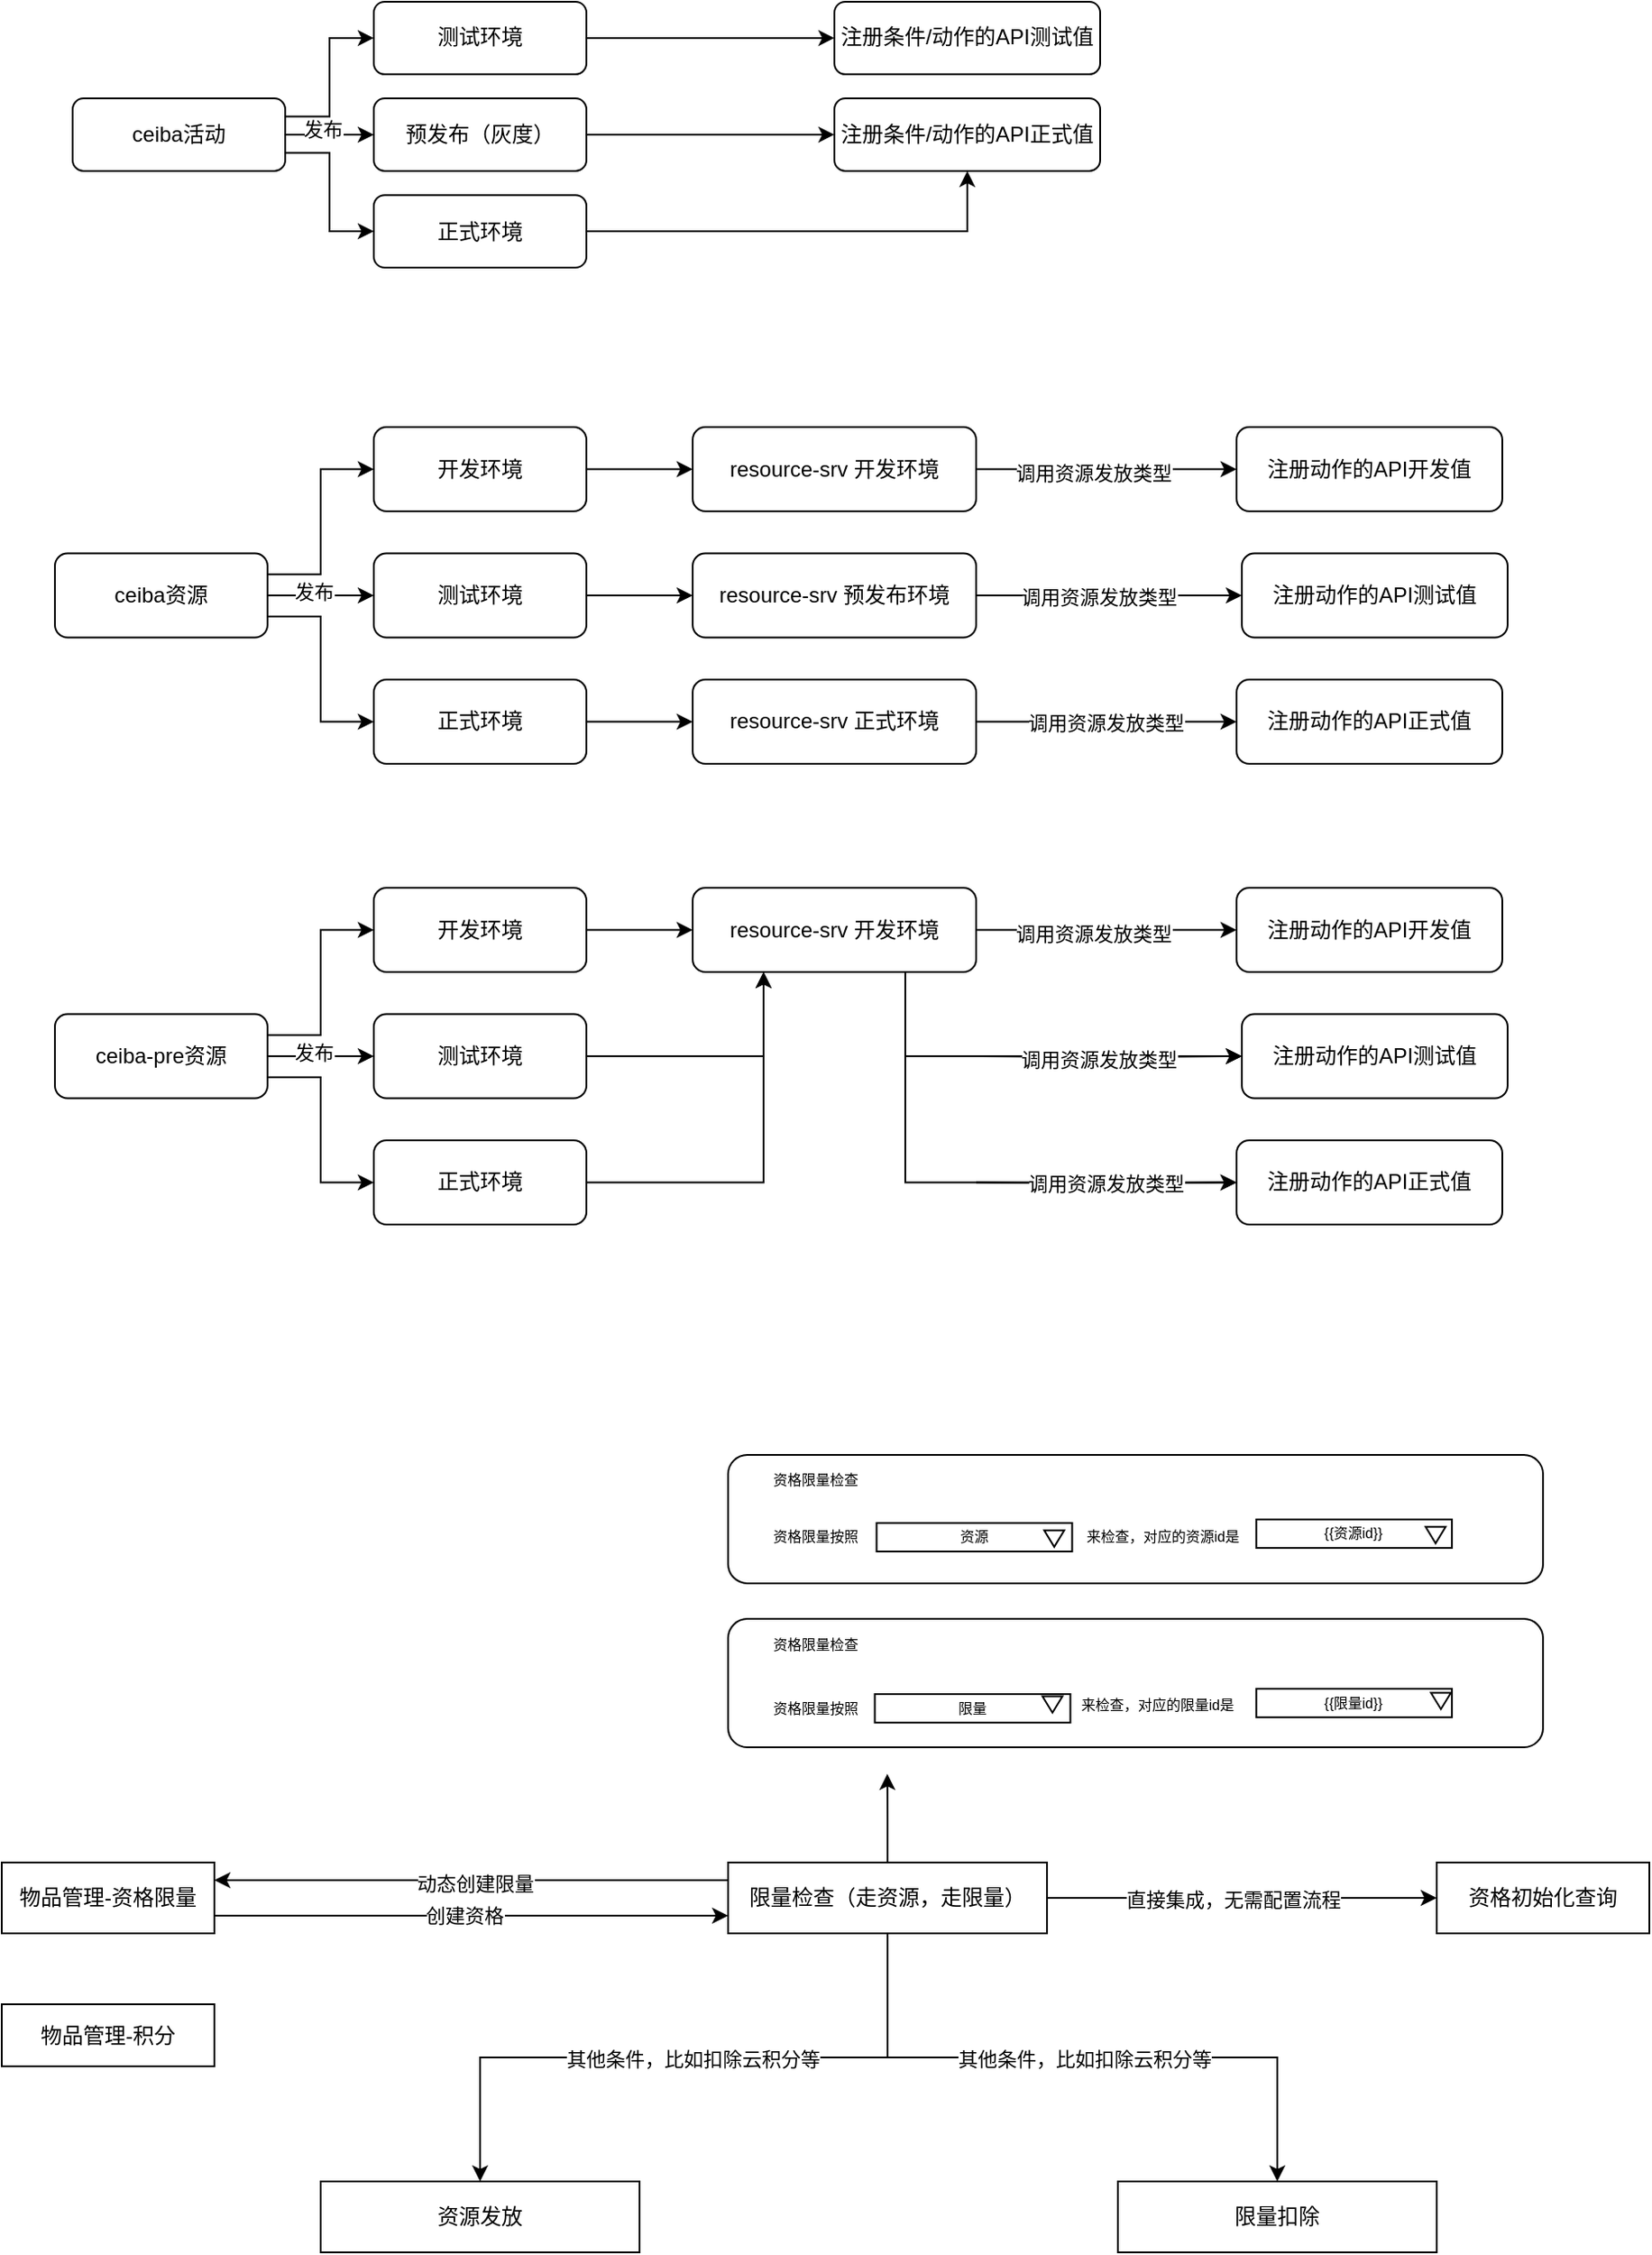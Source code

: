 <mxfile version="24.2.1" type="github">
  <diagram name="Page-1" id="-2MPfPXkSiiVKLxUfJAF">
    <mxGraphModel dx="1242" dy="786" grid="1" gridSize="10" guides="1" tooltips="1" connect="1" arrows="1" fold="1" page="1" pageScale="1" pageWidth="827" pageHeight="1169" math="0" shadow="0">
      <root>
        <mxCell id="0" />
        <mxCell id="1" parent="0" />
        <mxCell id="w0ZLAHAjlqKFtDmCD01x-73" value="" style="group" parent="1" vertex="1" connectable="0">
          <mxGeometry x="160" y="720" width="820" height="190" as="geometry" />
        </mxCell>
        <mxCell id="w0ZLAHAjlqKFtDmCD01x-19" style="edgeStyle=orthogonalEdgeStyle;rounded=0;orthogonalLoop=1;jettySize=auto;html=1;exitX=1;exitY=0.5;exitDx=0;exitDy=0;entryX=0;entryY=0.5;entryDx=0;entryDy=0;" parent="w0ZLAHAjlqKFtDmCD01x-73" source="w0ZLAHAjlqKFtDmCD01x-9" target="w0ZLAHAjlqKFtDmCD01x-11" edge="1">
          <mxGeometry relative="1" as="geometry" />
        </mxCell>
        <mxCell id="w0ZLAHAjlqKFtDmCD01x-20" value="发布" style="edgeLabel;html=1;align=center;verticalAlign=middle;resizable=0;points=[];" parent="w0ZLAHAjlqKFtDmCD01x-19" vertex="1" connectable="0">
          <mxGeometry x="-0.144" y="2" relative="1" as="geometry">
            <mxPoint as="offset" />
          </mxGeometry>
        </mxCell>
        <mxCell id="w0ZLAHAjlqKFtDmCD01x-25" style="edgeStyle=orthogonalEdgeStyle;rounded=0;orthogonalLoop=1;jettySize=auto;html=1;exitX=1;exitY=0.25;exitDx=0;exitDy=0;entryX=0;entryY=0.5;entryDx=0;entryDy=0;" parent="w0ZLAHAjlqKFtDmCD01x-73" source="w0ZLAHAjlqKFtDmCD01x-9" target="w0ZLAHAjlqKFtDmCD01x-10" edge="1">
          <mxGeometry relative="1" as="geometry" />
        </mxCell>
        <mxCell id="w0ZLAHAjlqKFtDmCD01x-26" style="edgeStyle=orthogonalEdgeStyle;rounded=0;orthogonalLoop=1;jettySize=auto;html=1;exitX=1;exitY=0.75;exitDx=0;exitDy=0;entryX=0;entryY=0.5;entryDx=0;entryDy=0;" parent="w0ZLAHAjlqKFtDmCD01x-73" source="w0ZLAHAjlqKFtDmCD01x-9" target="w0ZLAHAjlqKFtDmCD01x-12" edge="1">
          <mxGeometry relative="1" as="geometry" />
        </mxCell>
        <mxCell id="w0ZLAHAjlqKFtDmCD01x-9" value="ceiba资源" style="rounded=1;whiteSpace=wrap;html=1;" parent="w0ZLAHAjlqKFtDmCD01x-73" vertex="1">
          <mxGeometry y="71.25" width="120" height="47.5" as="geometry" />
        </mxCell>
        <mxCell id="w0ZLAHAjlqKFtDmCD01x-27" style="edgeStyle=orthogonalEdgeStyle;rounded=0;orthogonalLoop=1;jettySize=auto;html=1;exitX=1;exitY=0.5;exitDx=0;exitDy=0;" parent="w0ZLAHAjlqKFtDmCD01x-73" source="w0ZLAHAjlqKFtDmCD01x-10" target="w0ZLAHAjlqKFtDmCD01x-13" edge="1">
          <mxGeometry relative="1" as="geometry" />
        </mxCell>
        <mxCell id="w0ZLAHAjlqKFtDmCD01x-10" value="开发环境" style="rounded=1;whiteSpace=wrap;html=1;" parent="w0ZLAHAjlqKFtDmCD01x-73" vertex="1">
          <mxGeometry x="180" width="120" height="47.5" as="geometry" />
        </mxCell>
        <mxCell id="w0ZLAHAjlqKFtDmCD01x-28" style="edgeStyle=orthogonalEdgeStyle;rounded=0;orthogonalLoop=1;jettySize=auto;html=1;exitX=1;exitY=0.5;exitDx=0;exitDy=0;entryX=0;entryY=0.5;entryDx=0;entryDy=0;" parent="w0ZLAHAjlqKFtDmCD01x-73" source="w0ZLAHAjlqKFtDmCD01x-11" target="w0ZLAHAjlqKFtDmCD01x-14" edge="1">
          <mxGeometry relative="1" as="geometry" />
        </mxCell>
        <mxCell id="w0ZLAHAjlqKFtDmCD01x-11" value="测试环境" style="rounded=1;whiteSpace=wrap;html=1;" parent="w0ZLAHAjlqKFtDmCD01x-73" vertex="1">
          <mxGeometry x="180" y="71.25" width="120" height="47.5" as="geometry" />
        </mxCell>
        <mxCell id="w0ZLAHAjlqKFtDmCD01x-29" style="edgeStyle=orthogonalEdgeStyle;rounded=0;orthogonalLoop=1;jettySize=auto;html=1;exitX=1;exitY=0.5;exitDx=0;exitDy=0;" parent="w0ZLAHAjlqKFtDmCD01x-73" source="w0ZLAHAjlqKFtDmCD01x-12" target="w0ZLAHAjlqKFtDmCD01x-15" edge="1">
          <mxGeometry relative="1" as="geometry" />
        </mxCell>
        <mxCell id="w0ZLAHAjlqKFtDmCD01x-12" value="正式环境" style="rounded=1;whiteSpace=wrap;html=1;" parent="w0ZLAHAjlqKFtDmCD01x-73" vertex="1">
          <mxGeometry x="180" y="142.5" width="120" height="47.5" as="geometry" />
        </mxCell>
        <mxCell id="w0ZLAHAjlqKFtDmCD01x-30" style="edgeStyle=orthogonalEdgeStyle;rounded=0;orthogonalLoop=1;jettySize=auto;html=1;exitX=1;exitY=0.5;exitDx=0;exitDy=0;" parent="w0ZLAHAjlqKFtDmCD01x-73" source="w0ZLAHAjlqKFtDmCD01x-13" target="w0ZLAHAjlqKFtDmCD01x-16" edge="1">
          <mxGeometry relative="1" as="geometry" />
        </mxCell>
        <mxCell id="w0ZLAHAjlqKFtDmCD01x-33" value="调用资源发放类型" style="edgeLabel;html=1;align=center;verticalAlign=middle;resizable=0;points=[];" parent="w0ZLAHAjlqKFtDmCD01x-30" vertex="1" connectable="0">
          <mxGeometry x="-0.111" y="-2" relative="1" as="geometry">
            <mxPoint as="offset" />
          </mxGeometry>
        </mxCell>
        <mxCell id="w0ZLAHAjlqKFtDmCD01x-13" value="resource-srv 开发环境" style="rounded=1;whiteSpace=wrap;html=1;" parent="w0ZLAHAjlqKFtDmCD01x-73" vertex="1">
          <mxGeometry x="360" width="160" height="47.5" as="geometry" />
        </mxCell>
        <mxCell id="w0ZLAHAjlqKFtDmCD01x-31" style="edgeStyle=orthogonalEdgeStyle;rounded=0;orthogonalLoop=1;jettySize=auto;html=1;exitX=1;exitY=0.5;exitDx=0;exitDy=0;entryX=0;entryY=0.5;entryDx=0;entryDy=0;" parent="w0ZLAHAjlqKFtDmCD01x-73" source="w0ZLAHAjlqKFtDmCD01x-14" target="w0ZLAHAjlqKFtDmCD01x-17" edge="1">
          <mxGeometry relative="1" as="geometry" />
        </mxCell>
        <mxCell id="w0ZLAHAjlqKFtDmCD01x-34" value="&lt;span style=&quot;color: rgba(0, 0, 0, 0); font-family: monospace; font-size: 0px; text-align: start; background-color: rgb(251, 251, 251);&quot;&gt;%3CmxGraphModel%3E%3Croot%3E%3CmxCell%20id%3D%220%22%2F%3E%3CmxCell%20id%3D%221%22%20parent%3D%220%22%2F%3E%3CmxCell%20id%3D%222%22%20value%3D%22%E8%B0%83%E7%94%A8%E8%B5%84%E6%BA%90%E5%8F%91%E6%94%BE%E7%B1%BB%E5%9E%8B%22%20style%3D%22edgeLabel%3Bhtml%3D1%3Balign%3Dcenter%3BverticalAlign%3Dmiddle%3Bresizable%3D0%3Bpoints%3D%5B%5D%3B%22%20vertex%3D%221%22%20connectable%3D%220%22%20parent%3D%221%22%3E%3CmxGeometry%20x%3D%22745%22%20y%3D%22742%22%20as%3D%22geometry%22%2F%3E%3C%2FmxCell%3E%3C%2Froot%3E%3C%2FmxGraphModel%3E&lt;/span&gt;" style="edgeLabel;html=1;align=center;verticalAlign=middle;resizable=0;points=[];" parent="w0ZLAHAjlqKFtDmCD01x-31" vertex="1" connectable="0">
          <mxGeometry x="-0.164" y="-1" relative="1" as="geometry">
            <mxPoint as="offset" />
          </mxGeometry>
        </mxCell>
        <mxCell id="w0ZLAHAjlqKFtDmCD01x-36" value="&lt;span style=&quot;color: rgba(0, 0, 0, 0); font-family: monospace; font-size: 0px; text-align: start; background-color: rgb(251, 251, 251);&quot;&gt;%3CmxGraphModel%3E%3Croot%3E%3CmxCell%20id%3D%220%22%2F%3E%3CmxCell%20id%3D%221%22%20parent%3D%220%22%2F%3E%3CmxCell%20id%3D%222%22%20value%3D%22%E8%B0%83%E7%94%A8%E8%B5%84%E6%BA%90%E5%8F%91%E6%94%BE%E7%B1%BB%E5%9E%8B%22%20style%3D%22edgeLabel%3Bhtml%3D1%3Balign%3Dcenter%3BverticalAlign%3Dmiddle%3Bresizable%3D0%3Bpoints%3D%5B%5D%3B%22%20vertex%3D%221%22%20connectable%3D%220%22%20parent%3D%221%22%3E%3CmxGeometry%20x%3D%22745%22%20y%3D%22742%22%20as%3D%22geometry%22%2F%3E%3C%2FmxCell%3E%3C%2Froot%3E%3C%2FmxGraphModel%3E&lt;/span&gt;" style="edgeLabel;html=1;align=center;verticalAlign=middle;resizable=0;points=[];" parent="w0ZLAHAjlqKFtDmCD01x-31" vertex="1" connectable="0">
          <mxGeometry x="-0.111" y="2" relative="1" as="geometry">
            <mxPoint as="offset" />
          </mxGeometry>
        </mxCell>
        <mxCell id="w0ZLAHAjlqKFtDmCD01x-37" value="调用资源发放类型" style="edgeLabel;html=1;align=center;verticalAlign=middle;resizable=0;points=[];" parent="w0ZLAHAjlqKFtDmCD01x-31" vertex="1" connectable="0">
          <mxGeometry x="-0.084" y="-1" relative="1" as="geometry">
            <mxPoint as="offset" />
          </mxGeometry>
        </mxCell>
        <mxCell id="w0ZLAHAjlqKFtDmCD01x-14" value="resource-srv 预发布环境" style="rounded=1;whiteSpace=wrap;html=1;" parent="w0ZLAHAjlqKFtDmCD01x-73" vertex="1">
          <mxGeometry x="360" y="71.25" width="160" height="47.5" as="geometry" />
        </mxCell>
        <mxCell id="w0ZLAHAjlqKFtDmCD01x-32" style="edgeStyle=orthogonalEdgeStyle;rounded=0;orthogonalLoop=1;jettySize=auto;html=1;exitX=1;exitY=0.5;exitDx=0;exitDy=0;" parent="w0ZLAHAjlqKFtDmCD01x-73" source="w0ZLAHAjlqKFtDmCD01x-15" target="w0ZLAHAjlqKFtDmCD01x-18" edge="1">
          <mxGeometry relative="1" as="geometry" />
        </mxCell>
        <mxCell id="w0ZLAHAjlqKFtDmCD01x-38" value="调用资源发放类型" style="edgeLabel;html=1;align=center;verticalAlign=middle;resizable=0;points=[];" parent="w0ZLAHAjlqKFtDmCD01x-32" vertex="1" connectable="0">
          <mxGeometry x="-0.011" relative="1" as="geometry">
            <mxPoint as="offset" />
          </mxGeometry>
        </mxCell>
        <mxCell id="w0ZLAHAjlqKFtDmCD01x-15" value="resource-srv 正式环境" style="rounded=1;whiteSpace=wrap;html=1;" parent="w0ZLAHAjlqKFtDmCD01x-73" vertex="1">
          <mxGeometry x="360" y="142.5" width="160" height="47.5" as="geometry" />
        </mxCell>
        <mxCell id="w0ZLAHAjlqKFtDmCD01x-16" value="注册动作的API开发值" style="rounded=1;whiteSpace=wrap;html=1;" parent="w0ZLAHAjlqKFtDmCD01x-73" vertex="1">
          <mxGeometry x="667" width="150" height="47.5" as="geometry" />
        </mxCell>
        <mxCell id="w0ZLAHAjlqKFtDmCD01x-17" value="注册动作的API测试值" style="rounded=1;whiteSpace=wrap;html=1;" parent="w0ZLAHAjlqKFtDmCD01x-73" vertex="1">
          <mxGeometry x="670" y="71.25" width="150" height="47.5" as="geometry" />
        </mxCell>
        <mxCell id="w0ZLAHAjlqKFtDmCD01x-18" value="注册动作的API正式值" style="rounded=1;whiteSpace=wrap;html=1;" parent="w0ZLAHAjlqKFtDmCD01x-73" vertex="1">
          <mxGeometry x="667" y="142.5" width="150" height="47.5" as="geometry" />
        </mxCell>
        <mxCell id="w0ZLAHAjlqKFtDmCD01x-74" value="" style="group" parent="1" vertex="1" connectable="0">
          <mxGeometry x="160" y="980" width="820" height="190" as="geometry" />
        </mxCell>
        <mxCell id="w0ZLAHAjlqKFtDmCD01x-42" style="edgeStyle=orthogonalEdgeStyle;rounded=0;orthogonalLoop=1;jettySize=auto;html=1;exitX=1;exitY=0.5;exitDx=0;exitDy=0;entryX=0;entryY=0.5;entryDx=0;entryDy=0;" parent="w0ZLAHAjlqKFtDmCD01x-74" source="w0ZLAHAjlqKFtDmCD01x-46" target="w0ZLAHAjlqKFtDmCD01x-50" edge="1">
          <mxGeometry relative="1" as="geometry" />
        </mxCell>
        <mxCell id="w0ZLAHAjlqKFtDmCD01x-43" value="发布" style="edgeLabel;html=1;align=center;verticalAlign=middle;resizable=0;points=[];" parent="w0ZLAHAjlqKFtDmCD01x-42" vertex="1" connectable="0">
          <mxGeometry x="-0.144" y="2" relative="1" as="geometry">
            <mxPoint as="offset" />
          </mxGeometry>
        </mxCell>
        <mxCell id="w0ZLAHAjlqKFtDmCD01x-44" style="edgeStyle=orthogonalEdgeStyle;rounded=0;orthogonalLoop=1;jettySize=auto;html=1;exitX=1;exitY=0.25;exitDx=0;exitDy=0;entryX=0;entryY=0.5;entryDx=0;entryDy=0;" parent="w0ZLAHAjlqKFtDmCD01x-74" source="w0ZLAHAjlqKFtDmCD01x-46" target="w0ZLAHAjlqKFtDmCD01x-48" edge="1">
          <mxGeometry relative="1" as="geometry" />
        </mxCell>
        <mxCell id="w0ZLAHAjlqKFtDmCD01x-45" style="edgeStyle=orthogonalEdgeStyle;rounded=0;orthogonalLoop=1;jettySize=auto;html=1;exitX=1;exitY=0.75;exitDx=0;exitDy=0;entryX=0;entryY=0.5;entryDx=0;entryDy=0;" parent="w0ZLAHAjlqKFtDmCD01x-74" source="w0ZLAHAjlqKFtDmCD01x-46" target="w0ZLAHAjlqKFtDmCD01x-52" edge="1">
          <mxGeometry relative="1" as="geometry" />
        </mxCell>
        <mxCell id="w0ZLAHAjlqKFtDmCD01x-46" value="ceiba-pre资源" style="rounded=1;whiteSpace=wrap;html=1;" parent="w0ZLAHAjlqKFtDmCD01x-74" vertex="1">
          <mxGeometry y="71.25" width="120" height="47.5" as="geometry" />
        </mxCell>
        <mxCell id="w0ZLAHAjlqKFtDmCD01x-47" style="edgeStyle=orthogonalEdgeStyle;rounded=0;orthogonalLoop=1;jettySize=auto;html=1;exitX=1;exitY=0.5;exitDx=0;exitDy=0;" parent="w0ZLAHAjlqKFtDmCD01x-74" source="w0ZLAHAjlqKFtDmCD01x-48" target="w0ZLAHAjlqKFtDmCD01x-55" edge="1">
          <mxGeometry relative="1" as="geometry" />
        </mxCell>
        <mxCell id="w0ZLAHAjlqKFtDmCD01x-48" value="开发环境" style="rounded=1;whiteSpace=wrap;html=1;" parent="w0ZLAHAjlqKFtDmCD01x-74" vertex="1">
          <mxGeometry x="180" width="120" height="47.5" as="geometry" />
        </mxCell>
        <mxCell id="w0ZLAHAjlqKFtDmCD01x-68" style="edgeStyle=orthogonalEdgeStyle;rounded=0;orthogonalLoop=1;jettySize=auto;html=1;exitX=1;exitY=0.5;exitDx=0;exitDy=0;entryX=0.25;entryY=1;entryDx=0;entryDy=0;" parent="w0ZLAHAjlqKFtDmCD01x-74" source="w0ZLAHAjlqKFtDmCD01x-50" target="w0ZLAHAjlqKFtDmCD01x-55" edge="1">
          <mxGeometry relative="1" as="geometry" />
        </mxCell>
        <mxCell id="w0ZLAHAjlqKFtDmCD01x-50" value="测试环境" style="rounded=1;whiteSpace=wrap;html=1;" parent="w0ZLAHAjlqKFtDmCD01x-74" vertex="1">
          <mxGeometry x="180" y="71.25" width="120" height="47.5" as="geometry" />
        </mxCell>
        <mxCell id="w0ZLAHAjlqKFtDmCD01x-69" style="edgeStyle=orthogonalEdgeStyle;rounded=0;orthogonalLoop=1;jettySize=auto;html=1;exitX=1;exitY=0.5;exitDx=0;exitDy=0;entryX=0.25;entryY=1;entryDx=0;entryDy=0;" parent="w0ZLAHAjlqKFtDmCD01x-74" source="w0ZLAHAjlqKFtDmCD01x-52" target="w0ZLAHAjlqKFtDmCD01x-55" edge="1">
          <mxGeometry relative="1" as="geometry" />
        </mxCell>
        <mxCell id="w0ZLAHAjlqKFtDmCD01x-52" value="正式环境" style="rounded=1;whiteSpace=wrap;html=1;" parent="w0ZLAHAjlqKFtDmCD01x-74" vertex="1">
          <mxGeometry x="180" y="142.5" width="120" height="47.5" as="geometry" />
        </mxCell>
        <mxCell id="w0ZLAHAjlqKFtDmCD01x-53" style="edgeStyle=orthogonalEdgeStyle;rounded=0;orthogonalLoop=1;jettySize=auto;html=1;exitX=1;exitY=0.5;exitDx=0;exitDy=0;" parent="w0ZLAHAjlqKFtDmCD01x-74" source="w0ZLAHAjlqKFtDmCD01x-55" target="w0ZLAHAjlqKFtDmCD01x-64" edge="1">
          <mxGeometry relative="1" as="geometry" />
        </mxCell>
        <mxCell id="w0ZLAHAjlqKFtDmCD01x-54" value="调用资源发放类型" style="edgeLabel;html=1;align=center;verticalAlign=middle;resizable=0;points=[];" parent="w0ZLAHAjlqKFtDmCD01x-53" vertex="1" connectable="0">
          <mxGeometry x="-0.111" y="-2" relative="1" as="geometry">
            <mxPoint as="offset" />
          </mxGeometry>
        </mxCell>
        <mxCell id="w0ZLAHAjlqKFtDmCD01x-71" style="edgeStyle=orthogonalEdgeStyle;rounded=0;orthogonalLoop=1;jettySize=auto;html=1;exitX=0.75;exitY=1;exitDx=0;exitDy=0;entryX=0;entryY=0.5;entryDx=0;entryDy=0;" parent="w0ZLAHAjlqKFtDmCD01x-74" source="w0ZLAHAjlqKFtDmCD01x-55" target="w0ZLAHAjlqKFtDmCD01x-65" edge="1">
          <mxGeometry relative="1" as="geometry" />
        </mxCell>
        <mxCell id="w0ZLAHAjlqKFtDmCD01x-72" style="edgeStyle=orthogonalEdgeStyle;rounded=0;orthogonalLoop=1;jettySize=auto;html=1;exitX=0.75;exitY=1;exitDx=0;exitDy=0;entryX=0;entryY=0.5;entryDx=0;entryDy=0;" parent="w0ZLAHAjlqKFtDmCD01x-74" source="w0ZLAHAjlqKFtDmCD01x-55" target="w0ZLAHAjlqKFtDmCD01x-66" edge="1">
          <mxGeometry relative="1" as="geometry" />
        </mxCell>
        <mxCell id="w0ZLAHAjlqKFtDmCD01x-55" value="resource-srv 开发环境" style="rounded=1;whiteSpace=wrap;html=1;" parent="w0ZLAHAjlqKFtDmCD01x-74" vertex="1">
          <mxGeometry x="360" width="160" height="47.5" as="geometry" />
        </mxCell>
        <mxCell id="w0ZLAHAjlqKFtDmCD01x-56" style="edgeStyle=orthogonalEdgeStyle;rounded=0;orthogonalLoop=1;jettySize=auto;html=1;exitX=1;exitY=0.5;exitDx=0;exitDy=0;entryX=0;entryY=0.5;entryDx=0;entryDy=0;" parent="w0ZLAHAjlqKFtDmCD01x-74" target="w0ZLAHAjlqKFtDmCD01x-65" edge="1">
          <mxGeometry relative="1" as="geometry">
            <mxPoint x="520" y="95" as="sourcePoint" />
          </mxGeometry>
        </mxCell>
        <mxCell id="w0ZLAHAjlqKFtDmCD01x-57" value="&lt;span style=&quot;color: rgba(0, 0, 0, 0); font-family: monospace; font-size: 0px; text-align: start; background-color: rgb(251, 251, 251);&quot;&gt;%3CmxGraphModel%3E%3Croot%3E%3CmxCell%20id%3D%220%22%2F%3E%3CmxCell%20id%3D%221%22%20parent%3D%220%22%2F%3E%3CmxCell%20id%3D%222%22%20value%3D%22%E8%B0%83%E7%94%A8%E8%B5%84%E6%BA%90%E5%8F%91%E6%94%BE%E7%B1%BB%E5%9E%8B%22%20style%3D%22edgeLabel%3Bhtml%3D1%3Balign%3Dcenter%3BverticalAlign%3Dmiddle%3Bresizable%3D0%3Bpoints%3D%5B%5D%3B%22%20vertex%3D%221%22%20connectable%3D%220%22%20parent%3D%221%22%3E%3CmxGeometry%20x%3D%22745%22%20y%3D%22742%22%20as%3D%22geometry%22%2F%3E%3C%2FmxCell%3E%3C%2Froot%3E%3C%2FmxGraphModel%3E&lt;/span&gt;" style="edgeLabel;html=1;align=center;verticalAlign=middle;resizable=0;points=[];" parent="w0ZLAHAjlqKFtDmCD01x-56" vertex="1" connectable="0">
          <mxGeometry x="-0.164" y="-1" relative="1" as="geometry">
            <mxPoint as="offset" />
          </mxGeometry>
        </mxCell>
        <mxCell id="w0ZLAHAjlqKFtDmCD01x-58" value="&lt;span style=&quot;color: rgba(0, 0, 0, 0); font-family: monospace; font-size: 0px; text-align: start; background-color: rgb(251, 251, 251);&quot;&gt;%3CmxGraphModel%3E%3Croot%3E%3CmxCell%20id%3D%220%22%2F%3E%3CmxCell%20id%3D%221%22%20parent%3D%220%22%2F%3E%3CmxCell%20id%3D%222%22%20value%3D%22%E8%B0%83%E7%94%A8%E8%B5%84%E6%BA%90%E5%8F%91%E6%94%BE%E7%B1%BB%E5%9E%8B%22%20style%3D%22edgeLabel%3Bhtml%3D1%3Balign%3Dcenter%3BverticalAlign%3Dmiddle%3Bresizable%3D0%3Bpoints%3D%5B%5D%3B%22%20vertex%3D%221%22%20connectable%3D%220%22%20parent%3D%221%22%3E%3CmxGeometry%20x%3D%22745%22%20y%3D%22742%22%20as%3D%22geometry%22%2F%3E%3C%2FmxCell%3E%3C%2Froot%3E%3C%2FmxGraphModel%3E&lt;/span&gt;" style="edgeLabel;html=1;align=center;verticalAlign=middle;resizable=0;points=[];" parent="w0ZLAHAjlqKFtDmCD01x-56" vertex="1" connectable="0">
          <mxGeometry x="-0.111" y="2" relative="1" as="geometry">
            <mxPoint as="offset" />
          </mxGeometry>
        </mxCell>
        <mxCell id="w0ZLAHAjlqKFtDmCD01x-59" value="调用资源发放类型" style="edgeLabel;html=1;align=center;verticalAlign=middle;resizable=0;points=[];" parent="w0ZLAHAjlqKFtDmCD01x-56" vertex="1" connectable="0">
          <mxGeometry x="-0.084" y="-1" relative="1" as="geometry">
            <mxPoint as="offset" />
          </mxGeometry>
        </mxCell>
        <mxCell id="w0ZLAHAjlqKFtDmCD01x-61" style="edgeStyle=orthogonalEdgeStyle;rounded=0;orthogonalLoop=1;jettySize=auto;html=1;exitX=1;exitY=0.5;exitDx=0;exitDy=0;" parent="w0ZLAHAjlqKFtDmCD01x-74" target="w0ZLAHAjlqKFtDmCD01x-66" edge="1">
          <mxGeometry relative="1" as="geometry">
            <mxPoint x="520" y="166.25" as="sourcePoint" />
          </mxGeometry>
        </mxCell>
        <mxCell id="w0ZLAHAjlqKFtDmCD01x-62" value="调用资源发放类型" style="edgeLabel;html=1;align=center;verticalAlign=middle;resizable=0;points=[];" parent="w0ZLAHAjlqKFtDmCD01x-61" vertex="1" connectable="0">
          <mxGeometry x="-0.011" relative="1" as="geometry">
            <mxPoint as="offset" />
          </mxGeometry>
        </mxCell>
        <mxCell id="w0ZLAHAjlqKFtDmCD01x-64" value="注册动作的API开发值" style="rounded=1;whiteSpace=wrap;html=1;" parent="w0ZLAHAjlqKFtDmCD01x-74" vertex="1">
          <mxGeometry x="667" width="150" height="47.5" as="geometry" />
        </mxCell>
        <mxCell id="w0ZLAHAjlqKFtDmCD01x-65" value="注册动作的API测试值" style="rounded=1;whiteSpace=wrap;html=1;" parent="w0ZLAHAjlqKFtDmCD01x-74" vertex="1">
          <mxGeometry x="670" y="71.25" width="150" height="47.5" as="geometry" />
        </mxCell>
        <mxCell id="w0ZLAHAjlqKFtDmCD01x-66" value="注册动作的API正式值" style="rounded=1;whiteSpace=wrap;html=1;" parent="w0ZLAHAjlqKFtDmCD01x-74" vertex="1">
          <mxGeometry x="667" y="142.5" width="150" height="47.5" as="geometry" />
        </mxCell>
        <mxCell id="w0ZLAHAjlqKFtDmCD01x-75" value="" style="group" parent="1" vertex="1" connectable="0">
          <mxGeometry x="170" y="480" width="580" height="150" as="geometry" />
        </mxCell>
        <mxCell id="w0ZLAHAjlqKFtDmCD01x-21" style="edgeStyle=orthogonalEdgeStyle;rounded=0;orthogonalLoop=1;jettySize=auto;html=1;exitX=1;exitY=0.5;exitDx=0;exitDy=0;entryX=0;entryY=0.5;entryDx=0;entryDy=0;" parent="w0ZLAHAjlqKFtDmCD01x-75" source="w0ZLAHAjlqKFtDmCD01x-2" target="w0ZLAHAjlqKFtDmCD01x-4" edge="1">
          <mxGeometry relative="1" as="geometry" />
        </mxCell>
        <mxCell id="w0ZLAHAjlqKFtDmCD01x-22" value="发布" style="edgeLabel;html=1;align=center;verticalAlign=middle;resizable=0;points=[];" parent="w0ZLAHAjlqKFtDmCD01x-21" vertex="1" connectable="0">
          <mxGeometry x="-0.173" y="3" relative="1" as="geometry">
            <mxPoint as="offset" />
          </mxGeometry>
        </mxCell>
        <mxCell id="w0ZLAHAjlqKFtDmCD01x-23" style="edgeStyle=orthogonalEdgeStyle;rounded=0;orthogonalLoop=1;jettySize=auto;html=1;exitX=1;exitY=0.25;exitDx=0;exitDy=0;entryX=0;entryY=0.5;entryDx=0;entryDy=0;" parent="w0ZLAHAjlqKFtDmCD01x-75" source="w0ZLAHAjlqKFtDmCD01x-2" target="w0ZLAHAjlqKFtDmCD01x-3" edge="1">
          <mxGeometry relative="1" as="geometry" />
        </mxCell>
        <mxCell id="w0ZLAHAjlqKFtDmCD01x-24" style="edgeStyle=orthogonalEdgeStyle;rounded=0;orthogonalLoop=1;jettySize=auto;html=1;exitX=1;exitY=0.75;exitDx=0;exitDy=0;entryX=0;entryY=0.5;entryDx=0;entryDy=0;" parent="w0ZLAHAjlqKFtDmCD01x-75" source="w0ZLAHAjlqKFtDmCD01x-2" target="w0ZLAHAjlqKFtDmCD01x-5" edge="1">
          <mxGeometry relative="1" as="geometry" />
        </mxCell>
        <mxCell id="w0ZLAHAjlqKFtDmCD01x-2" value="ceiba活动" style="rounded=1;whiteSpace=wrap;html=1;" parent="w0ZLAHAjlqKFtDmCD01x-75" vertex="1">
          <mxGeometry y="54.545" width="120" height="40.909" as="geometry" />
        </mxCell>
        <mxCell id="w0ZLAHAjlqKFtDmCD01x-39" style="edgeStyle=orthogonalEdgeStyle;rounded=0;orthogonalLoop=1;jettySize=auto;html=1;exitX=1;exitY=0.5;exitDx=0;exitDy=0;" parent="w0ZLAHAjlqKFtDmCD01x-75" source="w0ZLAHAjlqKFtDmCD01x-3" target="w0ZLAHAjlqKFtDmCD01x-6" edge="1">
          <mxGeometry relative="1" as="geometry" />
        </mxCell>
        <mxCell id="w0ZLAHAjlqKFtDmCD01x-3" value="测试环境" style="rounded=1;whiteSpace=wrap;html=1;" parent="w0ZLAHAjlqKFtDmCD01x-75" vertex="1">
          <mxGeometry x="170" width="120" height="40.909" as="geometry" />
        </mxCell>
        <mxCell id="w0ZLAHAjlqKFtDmCD01x-40" style="edgeStyle=orthogonalEdgeStyle;rounded=0;orthogonalLoop=1;jettySize=auto;html=1;exitX=1;exitY=0.5;exitDx=0;exitDy=0;" parent="w0ZLAHAjlqKFtDmCD01x-75" source="w0ZLAHAjlqKFtDmCD01x-4" target="w0ZLAHAjlqKFtDmCD01x-7" edge="1">
          <mxGeometry relative="1" as="geometry" />
        </mxCell>
        <mxCell id="w0ZLAHAjlqKFtDmCD01x-4" value="预发布（灰度）" style="rounded=1;whiteSpace=wrap;html=1;" parent="w0ZLAHAjlqKFtDmCD01x-75" vertex="1">
          <mxGeometry x="170" y="54.545" width="120" height="40.909" as="geometry" />
        </mxCell>
        <mxCell id="w0ZLAHAjlqKFtDmCD01x-41" style="edgeStyle=orthogonalEdgeStyle;rounded=0;orthogonalLoop=1;jettySize=auto;html=1;exitX=1;exitY=0.5;exitDx=0;exitDy=0;" parent="w0ZLAHAjlqKFtDmCD01x-75" source="w0ZLAHAjlqKFtDmCD01x-5" target="w0ZLAHAjlqKFtDmCD01x-7" edge="1">
          <mxGeometry relative="1" as="geometry" />
        </mxCell>
        <mxCell id="w0ZLAHAjlqKFtDmCD01x-5" value="正式环境" style="rounded=1;whiteSpace=wrap;html=1;" parent="w0ZLAHAjlqKFtDmCD01x-75" vertex="1">
          <mxGeometry x="170" y="109.091" width="120" height="40.909" as="geometry" />
        </mxCell>
        <mxCell id="w0ZLAHAjlqKFtDmCD01x-6" value="注册条件/动作的API测试值" style="rounded=1;whiteSpace=wrap;html=1;" parent="w0ZLAHAjlqKFtDmCD01x-75" vertex="1">
          <mxGeometry x="430" width="150" height="40.909" as="geometry" />
        </mxCell>
        <mxCell id="w0ZLAHAjlqKFtDmCD01x-7" value="注册条件/动作的API正式值" style="rounded=1;whiteSpace=wrap;html=1;" parent="w0ZLAHAjlqKFtDmCD01x-75" vertex="1">
          <mxGeometry x="430" y="54.545" width="150" height="40.909" as="geometry" />
        </mxCell>
        <mxCell id="w0ZLAHAjlqKFtDmCD01x-77" style="edgeStyle=orthogonalEdgeStyle;rounded=0;orthogonalLoop=1;jettySize=auto;html=1;exitX=1;exitY=0.75;exitDx=0;exitDy=0;entryX=0;entryY=0.75;entryDx=0;entryDy=0;" parent="1" source="w0ZLAHAjlqKFtDmCD01x-76" target="w0ZLAHAjlqKFtDmCD01x-79" edge="1">
          <mxGeometry relative="1" as="geometry">
            <mxPoint x="430" y="1540" as="targetPoint" />
          </mxGeometry>
        </mxCell>
        <mxCell id="w0ZLAHAjlqKFtDmCD01x-78" value="创建资格" style="edgeLabel;html=1;align=center;verticalAlign=middle;resizable=0;points=[];" parent="w0ZLAHAjlqKFtDmCD01x-77" vertex="1" connectable="0">
          <mxGeometry x="-0.411" y="3" relative="1" as="geometry">
            <mxPoint x="55" y="3" as="offset" />
          </mxGeometry>
        </mxCell>
        <mxCell id="w0ZLAHAjlqKFtDmCD01x-76" value="物品管理-资格限量" style="rounded=0;whiteSpace=wrap;html=1;" parent="1" vertex="1">
          <mxGeometry x="130" y="1530" width="120" height="40" as="geometry" />
        </mxCell>
        <mxCell id="w0ZLAHAjlqKFtDmCD01x-81" style="edgeStyle=orthogonalEdgeStyle;rounded=0;orthogonalLoop=1;jettySize=auto;html=1;exitX=0.5;exitY=1;exitDx=0;exitDy=0;entryX=0.5;entryY=0;entryDx=0;entryDy=0;" parent="1" source="w0ZLAHAjlqKFtDmCD01x-79" target="w0ZLAHAjlqKFtDmCD01x-80" edge="1">
          <mxGeometry relative="1" as="geometry" />
        </mxCell>
        <mxCell id="w0ZLAHAjlqKFtDmCD01x-84" value="其他条件，比如扣除云积分等" style="edgeLabel;html=1;align=center;verticalAlign=middle;resizable=0;points=[];" parent="w0ZLAHAjlqKFtDmCD01x-81" vertex="1" connectable="0">
          <mxGeometry x="-0.151" y="1" relative="1" as="geometry">
            <mxPoint x="-23" as="offset" />
          </mxGeometry>
        </mxCell>
        <mxCell id="w0ZLAHAjlqKFtDmCD01x-82" style="edgeStyle=orthogonalEdgeStyle;rounded=0;orthogonalLoop=1;jettySize=auto;html=1;exitX=0;exitY=0.25;exitDx=0;exitDy=0;entryX=1;entryY=0.25;entryDx=0;entryDy=0;" parent="1" source="w0ZLAHAjlqKFtDmCD01x-79" target="w0ZLAHAjlqKFtDmCD01x-76" edge="1">
          <mxGeometry relative="1" as="geometry" />
        </mxCell>
        <mxCell id="w0ZLAHAjlqKFtDmCD01x-83" value="动态创建限量" style="edgeLabel;html=1;align=center;verticalAlign=middle;resizable=0;points=[];" parent="w0ZLAHAjlqKFtDmCD01x-82" vertex="1" connectable="0">
          <mxGeometry x="-0.011" y="2" relative="1" as="geometry">
            <mxPoint as="offset" />
          </mxGeometry>
        </mxCell>
        <mxCell id="w0ZLAHAjlqKFtDmCD01x-86" style="edgeStyle=orthogonalEdgeStyle;rounded=0;orthogonalLoop=1;jettySize=auto;html=1;exitX=1;exitY=0.5;exitDx=0;exitDy=0;" parent="1" source="w0ZLAHAjlqKFtDmCD01x-79" target="w0ZLAHAjlqKFtDmCD01x-85" edge="1">
          <mxGeometry relative="1" as="geometry" />
        </mxCell>
        <mxCell id="ER722Co0GfzsVwbkD3VE-1" value="直接集成，无需配置流程" style="edgeLabel;html=1;align=center;verticalAlign=middle;resizable=0;points=[];" vertex="1" connectable="0" parent="w0ZLAHAjlqKFtDmCD01x-86">
          <mxGeometry x="-0.045" y="-1" relative="1" as="geometry">
            <mxPoint as="offset" />
          </mxGeometry>
        </mxCell>
        <mxCell id="w0ZLAHAjlqKFtDmCD01x-105" style="edgeStyle=orthogonalEdgeStyle;rounded=0;orthogonalLoop=1;jettySize=auto;html=1;exitX=0.5;exitY=0;exitDx=0;exitDy=0;" parent="1" source="w0ZLAHAjlqKFtDmCD01x-79" edge="1">
          <mxGeometry relative="1" as="geometry">
            <mxPoint x="629.857" y="1480" as="targetPoint" />
          </mxGeometry>
        </mxCell>
        <mxCell id="ER722Co0GfzsVwbkD3VE-4" style="edgeStyle=orthogonalEdgeStyle;rounded=0;orthogonalLoop=1;jettySize=auto;html=1;exitX=0.5;exitY=1;exitDx=0;exitDy=0;" edge="1" parent="1" source="w0ZLAHAjlqKFtDmCD01x-79" target="ER722Co0GfzsVwbkD3VE-3">
          <mxGeometry relative="1" as="geometry" />
        </mxCell>
        <mxCell id="ER722Co0GfzsVwbkD3VE-5" value="&lt;span style=&quot;color: rgba(0, 0, 0, 0); font-family: monospace; font-size: 0px; text-align: start; background-color: rgb(251, 251, 251);&quot;&gt;%3CmxGraphModel%3E%3Croot%3E%3CmxCell%20id%3D%220%22%2F%3E%3CmxCell%20id%3D%221%22%20parent%3D%220%22%2F%3E%3CmxCell%20id%3D%222%22%20value%3D%22%E5%85%B6%E4%BB%96%E6%9D%A1%E4%BB%B6%EF%BC%8C%E6%AF%94%E5%A6%82%E6%89%A3%E9%99%A4%E4%BA%91%E7%A7%AF%E5%88%86%E7%AD%89%22%20style%3D%22edgeLabel%3Bhtml%3D1%3Balign%3Dcenter%3BverticalAlign%3Dmiddle%3Bresizable%3D0%3Bpoints%3D%5B%5D%3B%22%20vertex%3D%221%22%20connectable%3D%220%22%20parent%3D%221%22%3E%3CmxGeometry%20x%3D%22520%22%20y%3D%221641%22%20as%3D%22geometry%22%2F%3E%3C%2FmxCell%3E%3C%2Froot%3E%3C%2FmxGraphModel%3E&lt;/span&gt;" style="edgeLabel;html=1;align=center;verticalAlign=middle;resizable=0;points=[];" vertex="1" connectable="0" parent="ER722Co0GfzsVwbkD3VE-4">
          <mxGeometry x="-0.019" y="-1" relative="1" as="geometry">
            <mxPoint as="offset" />
          </mxGeometry>
        </mxCell>
        <mxCell id="ER722Co0GfzsVwbkD3VE-6" value="其他条件，比如扣除云积分等" style="edgeLabel;html=1;align=center;verticalAlign=middle;resizable=0;points=[];" vertex="1" connectable="0" parent="ER722Co0GfzsVwbkD3VE-4">
          <mxGeometry x="0.006" y="-1" relative="1" as="geometry">
            <mxPoint as="offset" />
          </mxGeometry>
        </mxCell>
        <mxCell id="w0ZLAHAjlqKFtDmCD01x-79" value="限量检查（走资源，走限量）" style="rounded=0;whiteSpace=wrap;html=1;" parent="1" vertex="1">
          <mxGeometry x="540" y="1530" width="180" height="40" as="geometry" />
        </mxCell>
        <mxCell id="w0ZLAHAjlqKFtDmCD01x-80" value="资源发放" style="rounded=0;whiteSpace=wrap;html=1;" parent="1" vertex="1">
          <mxGeometry x="310" y="1710" width="180" height="40" as="geometry" />
        </mxCell>
        <mxCell id="w0ZLAHAjlqKFtDmCD01x-85" value="资格初始化查询" style="rounded=0;whiteSpace=wrap;html=1;" parent="1" vertex="1">
          <mxGeometry x="940" y="1530" width="120" height="40" as="geometry" />
        </mxCell>
        <mxCell id="w0ZLAHAjlqKFtDmCD01x-104" value="" style="group" parent="1" vertex="1" connectable="0">
          <mxGeometry x="540" y="1300" width="460" height="165" as="geometry" />
        </mxCell>
        <mxCell id="w0ZLAHAjlqKFtDmCD01x-93" value="" style="rounded=1;whiteSpace=wrap;html=1;fontSize=8;" parent="w0ZLAHAjlqKFtDmCD01x-104" vertex="1">
          <mxGeometry width="460.0" height="72.439" as="geometry" />
        </mxCell>
        <mxCell id="w0ZLAHAjlqKFtDmCD01x-87" value="资源" style="rounded=0;whiteSpace=wrap;html=1;fontSize=8;" parent="w0ZLAHAjlqKFtDmCD01x-104" vertex="1">
          <mxGeometry x="83.8" y="38.415" width="110.4" height="16.098" as="geometry" />
        </mxCell>
        <mxCell id="w0ZLAHAjlqKFtDmCD01x-89" value="{{资源id}}" style="rounded=0;whiteSpace=wrap;html=1;fontSize=8;" parent="w0ZLAHAjlqKFtDmCD01x-104" vertex="1">
          <mxGeometry x="298.16" y="36.415" width="110.4" height="16.098" as="geometry" />
        </mxCell>
        <mxCell id="w0ZLAHAjlqKFtDmCD01x-90" value="" style="triangle;whiteSpace=wrap;html=1;rotation=90;fontSize=8;" parent="w0ZLAHAjlqKFtDmCD01x-104" vertex="1">
          <mxGeometry x="179.48" y="41.634" width="9.2" height="11.268" as="geometry" />
        </mxCell>
        <mxCell id="w0ZLAHAjlqKFtDmCD01x-91" value="" style="triangle;whiteSpace=wrap;html=1;rotation=90;fontSize=8;" parent="w0ZLAHAjlqKFtDmCD01x-104" vertex="1">
          <mxGeometry x="394.76" y="39.634" width="9.2" height="11.268" as="geometry" />
        </mxCell>
        <mxCell id="w0ZLAHAjlqKFtDmCD01x-92" value="资格限量检查" style="text;html=1;align=center;verticalAlign=middle;resizable=0;points=[];autosize=1;strokeColor=none;fillColor=none;fontSize=8;" parent="w0ZLAHAjlqKFtDmCD01x-104" vertex="1">
          <mxGeometry x="13.8" y="4.024" width="70" height="20" as="geometry" />
        </mxCell>
        <mxCell id="w0ZLAHAjlqKFtDmCD01x-94" value="资格限量按照" style="text;html=1;align=center;verticalAlign=middle;resizable=0;points=[];autosize=1;strokeColor=none;fillColor=none;fontSize=8;" parent="w0ZLAHAjlqKFtDmCD01x-104" vertex="1">
          <mxGeometry x="13.8" y="36.22" width="70" height="20" as="geometry" />
        </mxCell>
        <mxCell id="w0ZLAHAjlqKFtDmCD01x-95" value="来检查，对应的资源id是" style="text;html=1;align=center;verticalAlign=middle;resizable=0;points=[];autosize=1;strokeColor=none;fillColor=none;fontSize=8;" parent="w0ZLAHAjlqKFtDmCD01x-104" vertex="1">
          <mxGeometry x="190.08" y="36.22" width="110" height="20" as="geometry" />
        </mxCell>
        <mxCell id="w0ZLAHAjlqKFtDmCD01x-96" value="" style="rounded=1;whiteSpace=wrap;html=1;fontSize=8;" parent="w0ZLAHAjlqKFtDmCD01x-104" vertex="1">
          <mxGeometry y="92.561" width="460.0" height="72.439" as="geometry" />
        </mxCell>
        <mxCell id="w0ZLAHAjlqKFtDmCD01x-97" value="限量" style="rounded=0;whiteSpace=wrap;html=1;fontSize=8;" parent="w0ZLAHAjlqKFtDmCD01x-104" vertex="1">
          <mxGeometry x="82.8" y="135" width="110.4" height="16.098" as="geometry" />
        </mxCell>
        <mxCell id="w0ZLAHAjlqKFtDmCD01x-98" value="{{限量id}}" style="rounded=0;whiteSpace=wrap;html=1;fontSize=8;" parent="w0ZLAHAjlqKFtDmCD01x-104" vertex="1">
          <mxGeometry x="298.16" y="132" width="110.4" height="16.098" as="geometry" />
        </mxCell>
        <mxCell id="w0ZLAHAjlqKFtDmCD01x-99" value="" style="triangle;whiteSpace=wrap;html=1;rotation=90;fontSize=8;" parent="w0ZLAHAjlqKFtDmCD01x-104" vertex="1">
          <mxGeometry x="178.48" y="135.22" width="9.2" height="11.268" as="geometry" />
        </mxCell>
        <mxCell id="w0ZLAHAjlqKFtDmCD01x-100" value="" style="triangle;whiteSpace=wrap;html=1;rotation=90;fontSize=8;" parent="w0ZLAHAjlqKFtDmCD01x-104" vertex="1">
          <mxGeometry x="397.76" y="133.22" width="9.2" height="11.268" as="geometry" />
        </mxCell>
        <mxCell id="w0ZLAHAjlqKFtDmCD01x-101" value="资格限量检查" style="text;html=1;align=center;verticalAlign=middle;resizable=0;points=[];autosize=1;strokeColor=none;fillColor=none;fontSize=8;" parent="w0ZLAHAjlqKFtDmCD01x-104" vertex="1">
          <mxGeometry x="13.8" y="96.585" width="70" height="20" as="geometry" />
        </mxCell>
        <mxCell id="w0ZLAHAjlqKFtDmCD01x-102" value="资格限量按照" style="text;html=1;align=center;verticalAlign=middle;resizable=0;points=[];autosize=1;strokeColor=none;fillColor=none;fontSize=8;" parent="w0ZLAHAjlqKFtDmCD01x-104" vertex="1">
          <mxGeometry x="13.8" y="132.805" width="70" height="20" as="geometry" />
        </mxCell>
        <mxCell id="w0ZLAHAjlqKFtDmCD01x-103" value="来检查，对应的限量id是" style="text;html=1;align=center;verticalAlign=middle;resizable=0;points=[];autosize=1;strokeColor=none;fillColor=none;fontSize=8;" parent="w0ZLAHAjlqKFtDmCD01x-104" vertex="1">
          <mxGeometry x="187.08" y="130.805" width="110" height="20" as="geometry" />
        </mxCell>
        <mxCell id="ER722Co0GfzsVwbkD3VE-2" value="物品管理-积分" style="rounded=0;whiteSpace=wrap;html=1;" vertex="1" parent="1">
          <mxGeometry x="130" y="1610" width="120" height="35" as="geometry" />
        </mxCell>
        <mxCell id="ER722Co0GfzsVwbkD3VE-3" value="限量扣除" style="rounded=0;whiteSpace=wrap;html=1;" vertex="1" parent="1">
          <mxGeometry x="760" y="1710" width="180" height="40" as="geometry" />
        </mxCell>
      </root>
    </mxGraphModel>
  </diagram>
</mxfile>
